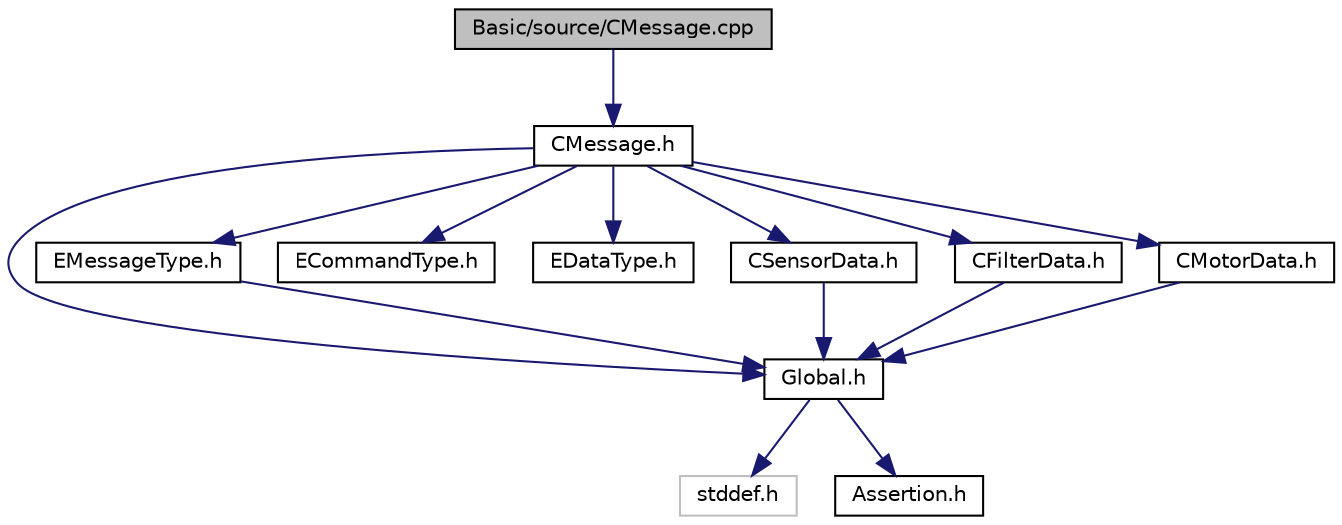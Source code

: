 digraph "Basic/source/CMessage.cpp"
{
  edge [fontname="Helvetica",fontsize="10",labelfontname="Helvetica",labelfontsize="10"];
  node [fontname="Helvetica",fontsize="10",shape=record];
  Node1 [label="Basic/source/CMessage.cpp",height=0.2,width=0.4,color="black", fillcolor="grey75", style="filled" fontcolor="black"];
  Node1 -> Node2 [color="midnightblue",fontsize="10",style="solid"];
  Node2 [label="CMessage.h",height=0.2,width=0.4,color="black", fillcolor="white", style="filled",URL="$CMessage_8h.html"];
  Node2 -> Node3 [color="midnightblue",fontsize="10",style="solid"];
  Node3 [label="Global.h",height=0.2,width=0.4,color="black", fillcolor="white", style="filled",URL="$Global_8h.html"];
  Node3 -> Node4 [color="midnightblue",fontsize="10",style="solid"];
  Node4 [label="stddef.h",height=0.2,width=0.4,color="grey75", fillcolor="white", style="filled"];
  Node3 -> Node5 [color="midnightblue",fontsize="10",style="solid"];
  Node5 [label="Assertion.h",height=0.2,width=0.4,color="black", fillcolor="white", style="filled",URL="$Assertion_8h.html"];
  Node2 -> Node6 [color="midnightblue",fontsize="10",style="solid"];
  Node6 [label="EMessageType.h",height=0.2,width=0.4,color="black", fillcolor="white", style="filled",URL="$EMessageType_8h.html"];
  Node6 -> Node3 [color="midnightblue",fontsize="10",style="solid"];
  Node2 -> Node7 [color="midnightblue",fontsize="10",style="solid"];
  Node7 [label="ECommandType.h",height=0.2,width=0.4,color="black", fillcolor="white", style="filled",URL="$ECommandType_8h.html"];
  Node2 -> Node8 [color="midnightblue",fontsize="10",style="solid"];
  Node8 [label="EDataType.h",height=0.2,width=0.4,color="black", fillcolor="white", style="filled",URL="$EDataType_8h.html"];
  Node2 -> Node9 [color="midnightblue",fontsize="10",style="solid"];
  Node9 [label="CSensorData.h",height=0.2,width=0.4,color="black", fillcolor="white", style="filled",URL="$CSensorData_8h.html"];
  Node9 -> Node3 [color="midnightblue",fontsize="10",style="solid"];
  Node2 -> Node10 [color="midnightblue",fontsize="10",style="solid"];
  Node10 [label="CFilterData.h",height=0.2,width=0.4,color="black", fillcolor="white", style="filled",URL="$CFilterData_8h.html"];
  Node10 -> Node3 [color="midnightblue",fontsize="10",style="solid"];
  Node2 -> Node11 [color="midnightblue",fontsize="10",style="solid"];
  Node11 [label="CMotorData.h",height=0.2,width=0.4,color="black", fillcolor="white", style="filled",URL="$CMotorData_8h.html"];
  Node11 -> Node3 [color="midnightblue",fontsize="10",style="solid"];
}

